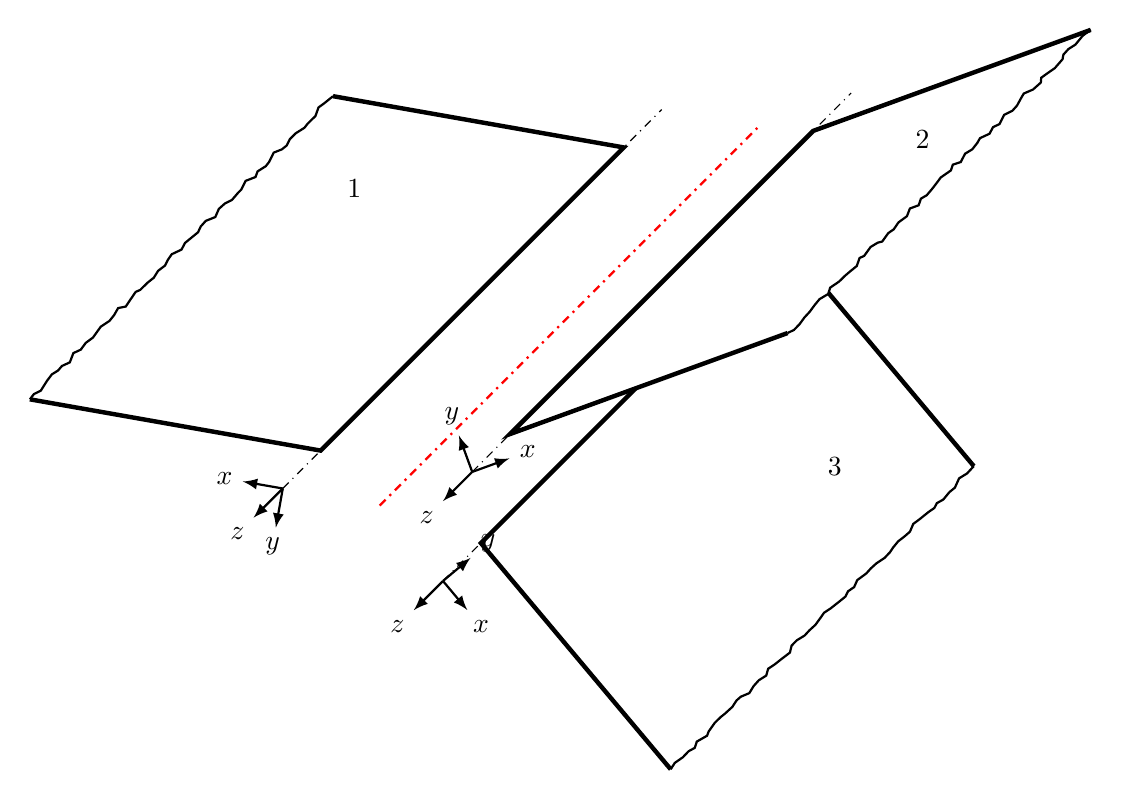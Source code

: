 ﻿\begin{tikzpicture}[>=latex,scale=2.5,thick]
\foreach \t/\n in {-50/3,20/2,170/1} {
\begin{scope}[rotate around z=\t]
	\draw[thin,dashdotted] (0.5,0,2.5) -- (0.5,0,-2.5);
	\draw[ultra thick,fill=white](2,0,2) -- (0.5,0,2) -- (0.5,0,-2) -- (2,0,-2);
	\draw[decorate,decoration={random steps,amplitude=0.3mm,segment length=1mm}](2,0,2) -- (2,0,-2);
	\node at (1.5,0,-1) {\n};
	\node (x\n) at (0.8,0,2.5) {$x$};
	\node (y\n) at (0.5,0.3,2.5) {$y$};
	\node (z\n) at (0.5,0,3.1) {$z$};
	\draw[->] (0.5,0,2.5) -- (x\n);
	\draw[->] (0.5,0,2.5) -- (y\n);
	\draw[->] (0.5,0,2.5) -- (z\n);
\end{scope}
};
\begin{scope}[red]
\draw[dashdotted] (0,0,2.5) -- (0,0,-2.5);
\end{scope}
\end{tikzpicture}